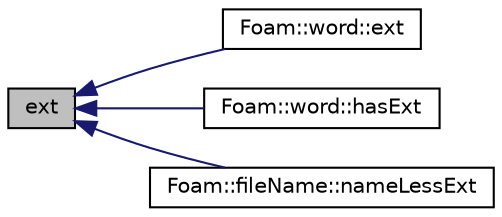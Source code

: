 digraph "ext"
{
  bgcolor="transparent";
  edge [fontname="Helvetica",fontsize="10",labelfontname="Helvetica",labelfontsize="10"];
  node [fontname="Helvetica",fontsize="10",shape=record];
  rankdir="LR";
  Node1 [label="ext",height=0.2,width=0.4,color="black", fillcolor="grey75", style="filled" fontcolor="black"];
  Node1 -> Node2 [dir="back",color="midnightblue",fontsize="10",style="solid",fontname="Helvetica"];
  Node2 [label="Foam::word::ext",height=0.2,width=0.4,color="black",URL="$classFoam_1_1word.html#a545aa1c7d7a89cee79188e38ad6d2282",tooltip="Append a &#39;.&#39; and the ending, and return the object. "];
  Node1 -> Node3 [dir="back",color="midnightblue",fontsize="10",style="solid",fontname="Helvetica"];
  Node3 [label="Foam::word::hasExt",height=0.2,width=0.4,color="black",URL="$classFoam_1_1word.html#a4aa0ab478e77030e9bf5e453cda35551",tooltip="Return true if the extension is the same as the given ending. "];
  Node1 -> Node4 [dir="back",color="midnightblue",fontsize="10",style="solid",fontname="Helvetica"];
  Node4 [label="Foam::fileName::nameLessExt",height=0.2,width=0.4,color="black",URL="$classFoam_1_1fileName.html#a2ceee1b3146f62875da9c53714442e8f",tooltip="Return basename, without extension. "];
}
